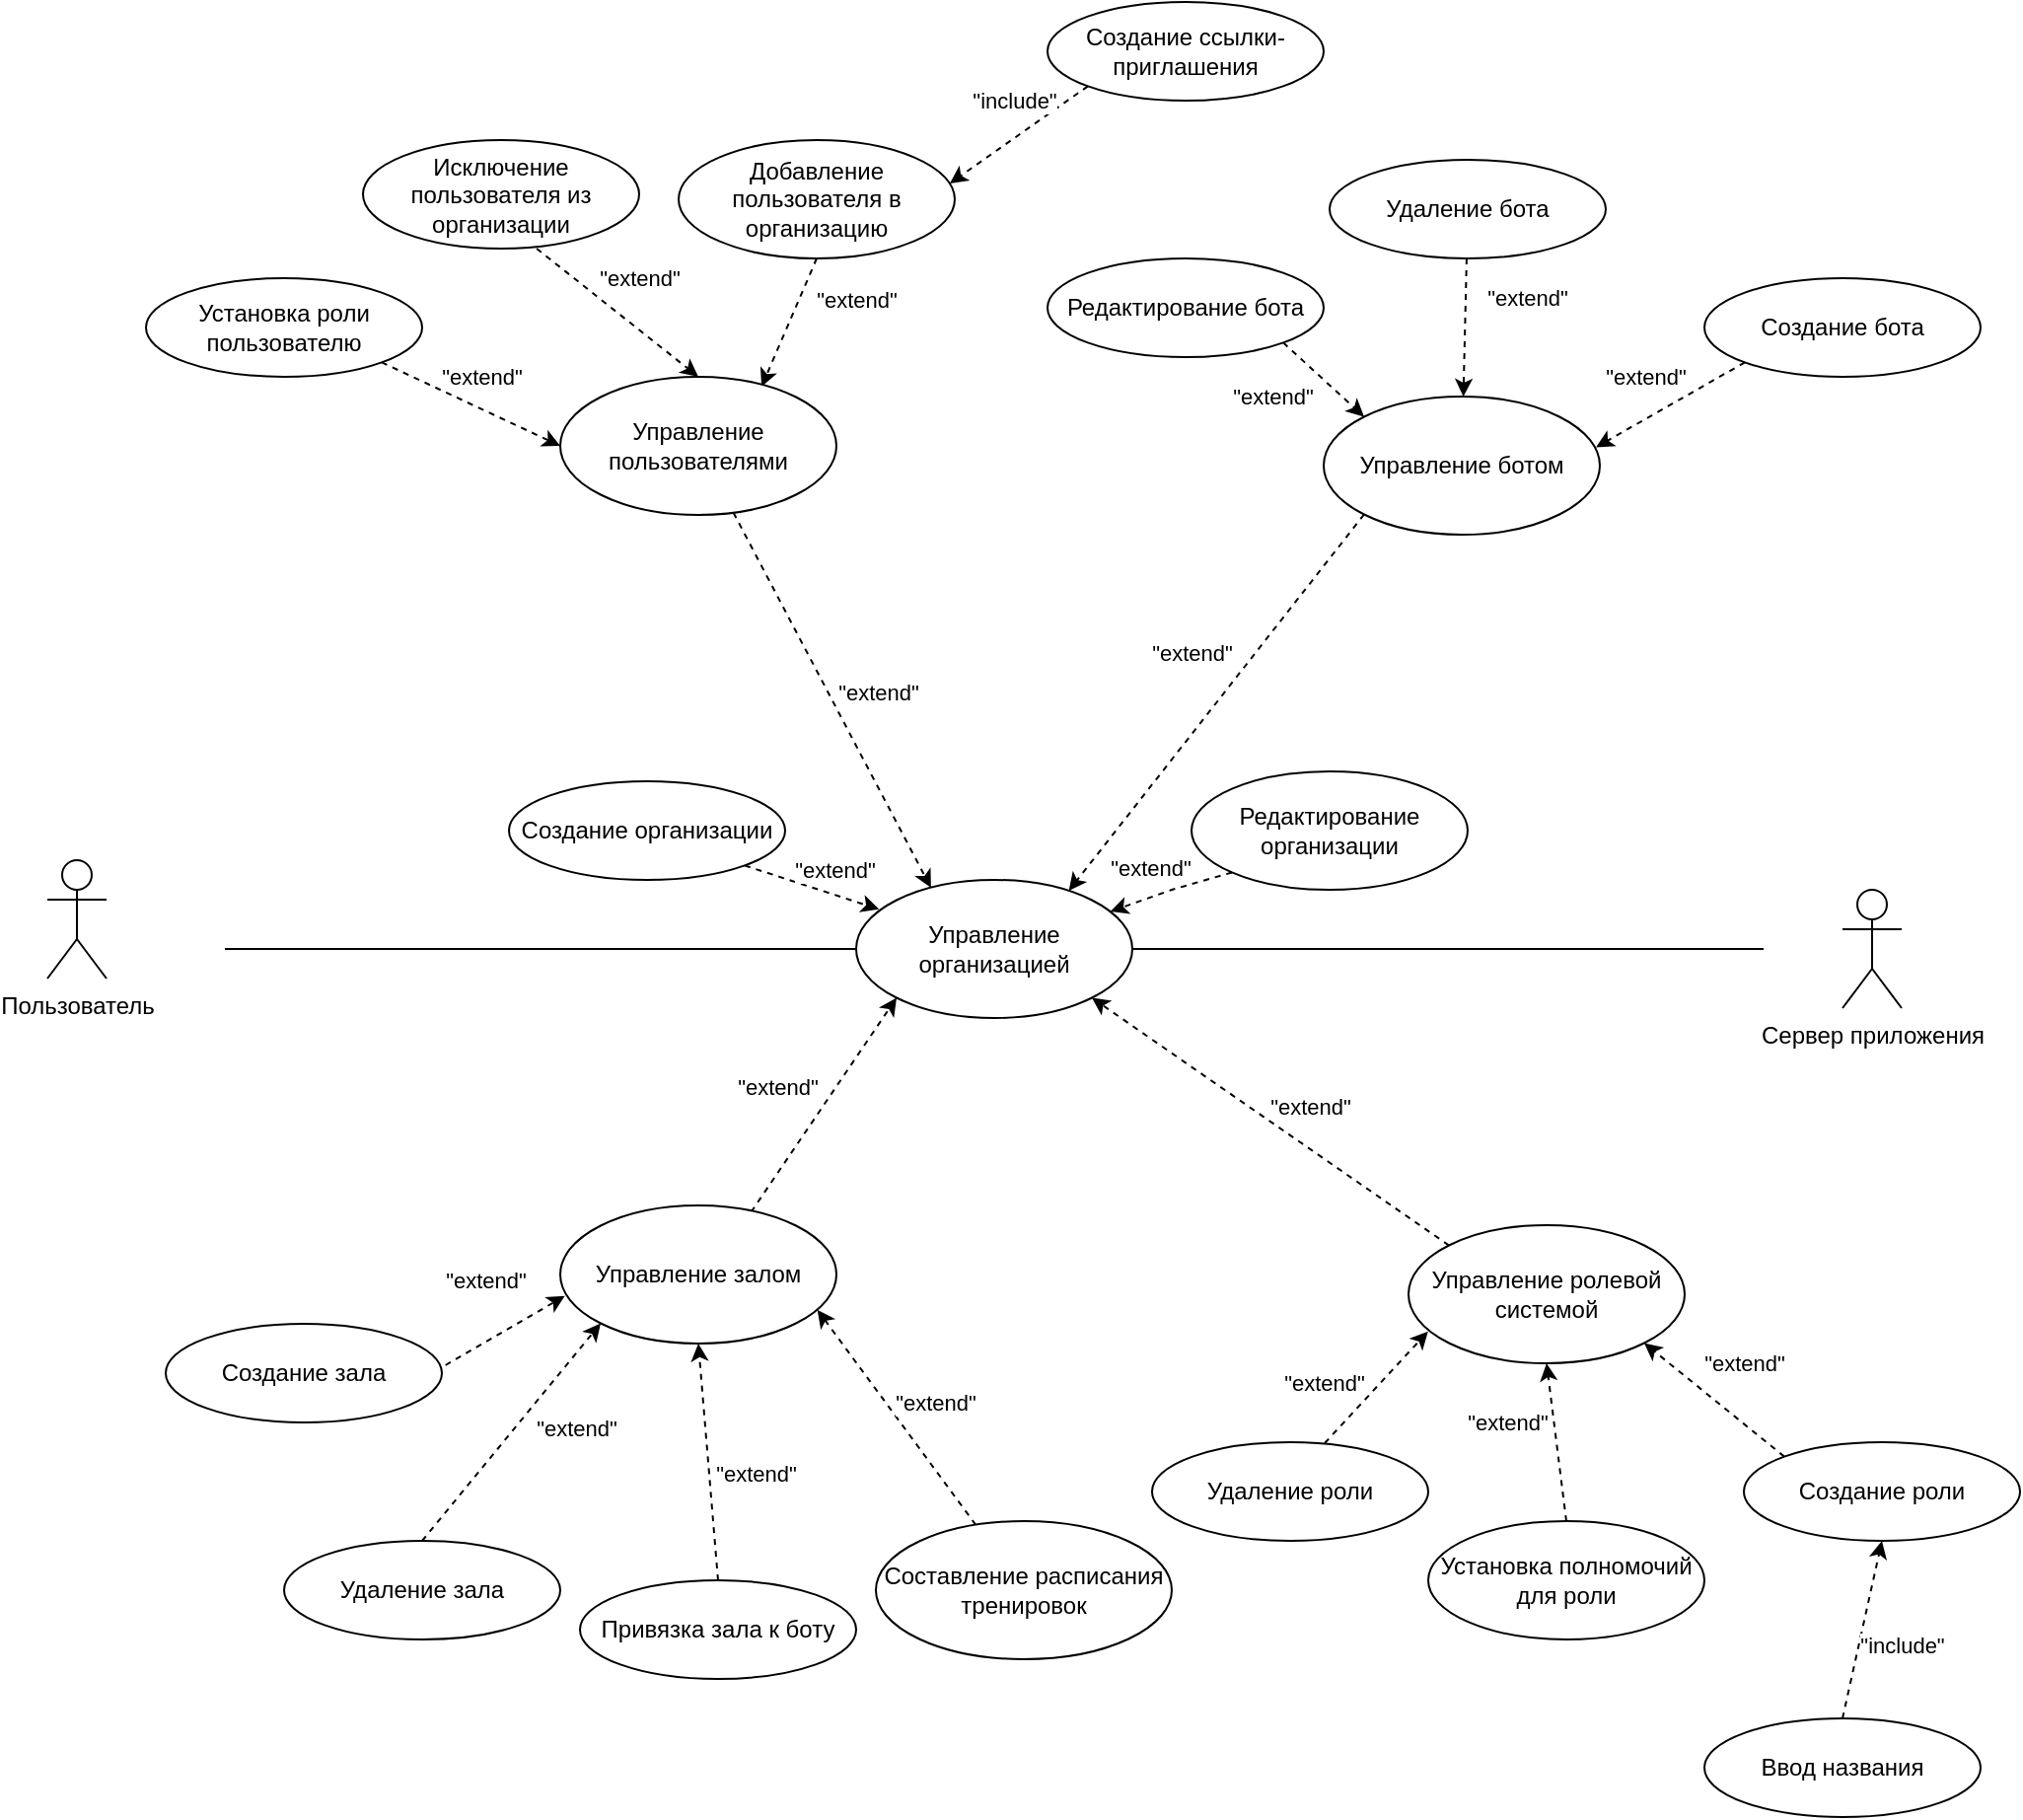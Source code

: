 <mxfile version="20.6.0" type="google"><diagram id="jk-ilyaKoHWuN-tH_R8N" name="Страница 1"><mxGraphModel grid="1" page="1" gridSize="10" guides="1" tooltips="1" connect="1" arrows="1" fold="1" pageScale="1" pageWidth="827" pageHeight="1169" math="0" shadow="0"><root><mxCell id="0"/><mxCell id="1" parent="0"/><mxCell id="cpN52FPlpozfTq_aoPq3-1" value="" style="edgeStyle=none;rounded=0;orthogonalLoop=1;jettySize=auto;html=1;endArrow=none;endFill=0;" edge="1" parent="1" source="cpN52FPlpozfTq_aoPq3-2"><mxGeometry relative="1" as="geometry"><mxPoint x="910" y="550" as="targetPoint"/></mxGeometry></mxCell><mxCell id="cpN52FPlpozfTq_aoPq3-2" value="Управление организацией" style="ellipse;whiteSpace=wrap;html=1;" vertex="1" parent="1"><mxGeometry x="450" y="515" width="140" height="70" as="geometry"/></mxCell><mxCell id="cpN52FPlpozfTq_aoPq3-3" value="Пользователь" style="shape=umlActor;verticalLabelPosition=bottom;verticalAlign=top;html=1;" vertex="1" parent="1"><mxGeometry x="40" y="505" width="30" height="60" as="geometry"/></mxCell><mxCell id="cpN52FPlpozfTq_aoPq3-4" value="Создание организации" style="ellipse;whiteSpace=wrap;html=1;" vertex="1" parent="1"><mxGeometry x="274" y="465" width="140" height="50" as="geometry"/></mxCell><mxCell id="cpN52FPlpozfTq_aoPq3-5" value="Редактирование организации" style="ellipse;whiteSpace=wrap;html=1;" vertex="1" parent="1"><mxGeometry x="620" y="460" width="140" height="60" as="geometry"/></mxCell><mxCell id="cpN52FPlpozfTq_aoPq3-6" value="&quot;extend&quot;" style="edgeStyle=none;rounded=0;orthogonalLoop=1;jettySize=auto;html=1;endArrow=classic;endFill=1;entryX=0.729;entryY=0.071;entryDx=0;entryDy=0;exitX=0.5;exitY=1;exitDx=0;exitDy=0;dashed=1;entryPerimeter=0;" edge="1" parent="1" source="cpN52FPlpozfTq_aoPq3-7" target="cpN52FPlpozfTq_aoPq3-11"><mxGeometry x="-0.704" y="26" relative="1" as="geometry"><mxPoint x="460" y="245" as="targetPoint"/><mxPoint y="1" as="offset"/></mxGeometry></mxCell><mxCell id="cpN52FPlpozfTq_aoPq3-7" value="Добавление пользователя в организацию" style="ellipse;whiteSpace=wrap;html=1;" vertex="1" parent="1"><mxGeometry x="360" y="140" width="140" height="60" as="geometry"/></mxCell><mxCell id="cpN52FPlpozfTq_aoPq3-8" value="&quot;extend&quot;" style="edgeStyle=none;rounded=0;orthogonalLoop=1;jettySize=auto;html=1;endArrow=classic;endFill=1;entryX=0.5;entryY=0;entryDx=0;entryDy=0;exitX=0.629;exitY=1;exitDx=0;exitDy=0;exitPerimeter=0;dashed=1;" edge="1" parent="1" source="cpN52FPlpozfTq_aoPq3-9" target="cpN52FPlpozfTq_aoPq3-11"><mxGeometry x="-0.044" y="21" relative="1" as="geometry"><mxPoint x="440" y="280" as="targetPoint"/><mxPoint as="offset"/></mxGeometry></mxCell><mxCell id="cpN52FPlpozfTq_aoPq3-9" value="Исключение пользователя из организации" style="ellipse;whiteSpace=wrap;html=1;" vertex="1" parent="1"><mxGeometry x="200" y="140" width="140" height="55" as="geometry"/></mxCell><mxCell id="cpN52FPlpozfTq_aoPq3-10" value="&quot;extend&quot;" style="edgeStyle=none;rounded=0;orthogonalLoop=1;jettySize=auto;html=1;entryX=0.271;entryY=0.057;entryDx=0;entryDy=0;entryPerimeter=0;endArrow=classic;endFill=1;dashed=1;" edge="1" parent="1" source="cpN52FPlpozfTq_aoPq3-11" target="cpN52FPlpozfTq_aoPq3-2"><mxGeometry x="0.064" y="21" relative="1" as="geometry"><mxPoint x="1" as="offset"/></mxGeometry></mxCell><mxCell id="cpN52FPlpozfTq_aoPq3-11" value="Управление пользователями" style="ellipse;whiteSpace=wrap;html=1;" vertex="1" parent="1"><mxGeometry x="300" y="260" width="140" height="70" as="geometry"/></mxCell><mxCell id="cpN52FPlpozfTq_aoPq3-12" value="&quot;extend&quot;" style="edgeStyle=none;rounded=0;orthogonalLoop=1;jettySize=auto;html=1;endArrow=classic;endFill=1;entryX=0;entryY=0.5;entryDx=0;entryDy=0;exitX=1;exitY=1;exitDx=0;exitDy=0;dashed=1;" edge="1" parent="1" source="cpN52FPlpozfTq_aoPq3-13" target="cpN52FPlpozfTq_aoPq3-11"><mxGeometry x="-0.022" y="15" relative="1" as="geometry"><mxPoint x="500" y="160" as="targetPoint"/><mxPoint as="offset"/></mxGeometry></mxCell><mxCell id="cpN52FPlpozfTq_aoPq3-13" value="Установка роли пользователю" style="ellipse;whiteSpace=wrap;html=1;" vertex="1" parent="1"><mxGeometry x="90" y="210" width="140" height="50" as="geometry"/></mxCell><mxCell id="cpN52FPlpozfTq_aoPq3-14" value="&quot;extend&quot;" style="edgeStyle=none;rounded=0;orthogonalLoop=1;jettySize=auto;html=1;exitX=0;exitY=0;exitDx=0;exitDy=0;entryX=1;entryY=1;entryDx=0;entryDy=0;dashed=1;endArrow=classic;endFill=1;" edge="1" parent="1" source="cpN52FPlpozfTq_aoPq3-15" target="cpN52FPlpozfTq_aoPq3-17"><mxGeometry x="0.001" y="-24" relative="1" as="geometry"><mxPoint as="offset"/></mxGeometry></mxCell><mxCell id="cpN52FPlpozfTq_aoPq3-15" value="Создание роли" style="ellipse;whiteSpace=wrap;html=1;" vertex="1" parent="1"><mxGeometry x="900" y="800" width="140" height="50" as="geometry"/></mxCell><mxCell id="cpN52FPlpozfTq_aoPq3-16" value="&quot;extend&quot;" style="edgeStyle=none;rounded=0;orthogonalLoop=1;jettySize=auto;html=1;exitX=0;exitY=0;exitDx=0;exitDy=0;entryX=1;entryY=1;entryDx=0;entryDy=0;dashed=1;endArrow=classic;endFill=1;" edge="1" parent="1" source="cpN52FPlpozfTq_aoPq3-17" target="cpN52FPlpozfTq_aoPq3-2"><mxGeometry x="-0.11" y="-18" relative="1" as="geometry"><mxPoint as="offset"/></mxGeometry></mxCell><mxCell id="cpN52FPlpozfTq_aoPq3-17" value="Управление ролевой системой" style="ellipse;whiteSpace=wrap;html=1;" vertex="1" parent="1"><mxGeometry x="730" y="690" width="140" height="70" as="geometry"/></mxCell><mxCell id="cpN52FPlpozfTq_aoPq3-18" value="&quot;extend&quot;" style="edgeStyle=none;rounded=0;orthogonalLoop=1;jettySize=auto;html=1;exitX=0.5;exitY=0;exitDx=0;exitDy=0;entryX=0.5;entryY=1;entryDx=0;entryDy=0;dashed=1;endArrow=classic;endFill=1;" edge="1" parent="1" source="cpN52FPlpozfTq_aoPq3-19" target="cpN52FPlpozfTq_aoPq3-17"><mxGeometry x="0.323" y="24" relative="1" as="geometry"><mxPoint as="offset"/></mxGeometry></mxCell><mxCell id="cpN52FPlpozfTq_aoPq3-19" value="Установка полномочий для роли" style="ellipse;whiteSpace=wrap;html=1;" vertex="1" parent="1"><mxGeometry x="740" y="840" width="140" height="60" as="geometry"/></mxCell><mxCell id="cpN52FPlpozfTq_aoPq3-20" value="&quot;extend&quot;" style="edgeStyle=none;rounded=0;orthogonalLoop=1;jettySize=auto;html=1;exitX=0.625;exitY=0.01;exitDx=0;exitDy=0;dashed=1;endArrow=classic;endFill=1;entryX=0.071;entryY=0.769;entryDx=0;entryDy=0;entryPerimeter=0;exitPerimeter=0;" edge="1" parent="1" source="cpN52FPlpozfTq_aoPq3-21" target="cpN52FPlpozfTq_aoPq3-17"><mxGeometry x="-0.42" y="21" relative="1" as="geometry"><mxPoint as="offset"/></mxGeometry></mxCell><mxCell id="cpN52FPlpozfTq_aoPq3-21" value="Удаление роли" style="ellipse;whiteSpace=wrap;html=1;" vertex="1" parent="1"><mxGeometry x="600" y="800" width="140" height="50" as="geometry"/></mxCell><mxCell id="cpN52FPlpozfTq_aoPq3-22" value="&quot;extend&quot;" style="edgeStyle=none;rounded=0;orthogonalLoop=1;jettySize=auto;html=1;exitX=0;exitY=1;exitDx=0;exitDy=0;dashed=1;endArrow=classic;endFill=1;entryX=0.986;entryY=0.367;entryDx=0;entryDy=0;entryPerimeter=0;" edge="1" parent="1" source="cpN52FPlpozfTq_aoPq3-23" target="cpN52FPlpozfTq_aoPq3-30"><mxGeometry x="0.094" y="-19" relative="1" as="geometry"><mxPoint as="offset"/></mxGeometry></mxCell><mxCell id="cpN52FPlpozfTq_aoPq3-23" value="Создание бота" style="ellipse;whiteSpace=wrap;html=1;" vertex="1" parent="1"><mxGeometry x="880" y="210" width="140" height="50" as="geometry"/></mxCell><mxCell id="cpN52FPlpozfTq_aoPq3-24" value="&quot;extend&quot;" style="edgeStyle=none;rounded=0;orthogonalLoop=1;jettySize=auto;html=1;exitX=1;exitY=1;exitDx=0;exitDy=0;entryX=0;entryY=0;entryDx=0;entryDy=0;dashed=1;endArrow=classic;endFill=1;" edge="1" parent="1" source="cpN52FPlpozfTq_aoPq3-25" target="cpN52FPlpozfTq_aoPq3-30"><mxGeometry x="-0.508" y="-25" relative="1" as="geometry"><mxPoint x="1" as="offset"/></mxGeometry></mxCell><mxCell id="cpN52FPlpozfTq_aoPq3-25" value="Редактирование бота" style="ellipse;whiteSpace=wrap;html=1;" vertex="1" parent="1"><mxGeometry x="547" y="200" width="140" height="50" as="geometry"/></mxCell><mxCell id="cpN52FPlpozfTq_aoPq3-26" value="&quot;extend&quot;" style="edgeStyle=none;rounded=0;orthogonalLoop=1;jettySize=auto;html=1;dashed=1;endArrow=classic;endFill=1;" edge="1" parent="1" source="cpN52FPlpozfTq_aoPq3-27" target="cpN52FPlpozfTq_aoPq3-30"><mxGeometry x="-0.452" y="31" relative="1" as="geometry"><mxPoint as="offset"/></mxGeometry></mxCell><mxCell id="cpN52FPlpozfTq_aoPq3-27" value="Удаление бота" style="ellipse;whiteSpace=wrap;html=1;" vertex="1" parent="1"><mxGeometry x="690" y="150" width="140" height="50" as="geometry"/></mxCell><mxCell id="cpN52FPlpozfTq_aoPq3-28" value="" style="rounded=0;orthogonalLoop=1;jettySize=auto;html=1;endArrow=none;endFill=0;entryX=0;entryY=0.5;entryDx=0;entryDy=0;" edge="1" parent="1" target="cpN52FPlpozfTq_aoPq3-2"><mxGeometry relative="1" as="geometry"><mxPoint x="130" y="550" as="sourcePoint"/><mxPoint x="430" y="550" as="targetPoint"/></mxGeometry></mxCell><mxCell id="cpN52FPlpozfTq_aoPq3-29" value="&quot;extend&quot;" style="edgeStyle=none;rounded=0;orthogonalLoop=1;jettySize=auto;html=1;exitX=0;exitY=1;exitDx=0;exitDy=0;entryX=0.77;entryY=0.078;entryDx=0;entryDy=0;entryPerimeter=0;dashed=1;endArrow=classic;endFill=1;" edge="1" parent="1" source="cpN52FPlpozfTq_aoPq3-30" target="cpN52FPlpozfTq_aoPq3-2"><mxGeometry x="-0.099" y="-25" relative="1" as="geometry"><mxPoint x="-1" as="offset"/></mxGeometry></mxCell><mxCell id="cpN52FPlpozfTq_aoPq3-30" value="Управление ботом" style="ellipse;whiteSpace=wrap;html=1;" vertex="1" parent="1"><mxGeometry x="687" y="270" width="140" height="70" as="geometry"/></mxCell><mxCell id="cpN52FPlpozfTq_aoPq3-31" value="&quot;include&quot;" style="edgeStyle=none;rounded=0;orthogonalLoop=1;jettySize=auto;html=1;endArrow=classic;endFill=1;dashed=1;exitX=0.5;exitY=0;exitDx=0;exitDy=0;entryX=0.5;entryY=1;entryDx=0;entryDy=0;" edge="1" parent="1" source="cpN52FPlpozfTq_aoPq3-32" target="cpN52FPlpozfTq_aoPq3-15"><mxGeometry x="-0.073" y="-21" relative="1" as="geometry"><mxPoint as="offset"/></mxGeometry></mxCell><mxCell id="cpN52FPlpozfTq_aoPq3-32" value="Ввод названия" style="ellipse;whiteSpace=wrap;html=1;" vertex="1" parent="1"><mxGeometry x="880" y="940" width="140" height="50" as="geometry"/></mxCell><mxCell id="cpN52FPlpozfTq_aoPq3-33" value="&quot;include&quot;" style="edgeStyle=none;rounded=0;orthogonalLoop=1;jettySize=auto;html=1;dashed=1;endArrow=classic;endFill=1;exitX=0;exitY=1;exitDx=0;exitDy=0;entryX=0.982;entryY=0.367;entryDx=0;entryDy=0;entryPerimeter=0;" edge="1" parent="1" source="cpN52FPlpozfTq_aoPq3-34" target="cpN52FPlpozfTq_aoPq3-7"><mxGeometry x="-0.186" y="-16" relative="1" as="geometry"><mxPoint as="offset"/></mxGeometry></mxCell><mxCell id="cpN52FPlpozfTq_aoPq3-34" value="Создание ссылки-приглашения" style="ellipse;whiteSpace=wrap;html=1;" vertex="1" parent="1"><mxGeometry x="547" y="70" width="140" height="50" as="geometry"/></mxCell><mxCell id="cpN52FPlpozfTq_aoPq3-35" value="&quot;extend&quot;" style="edgeStyle=none;rounded=0;orthogonalLoop=1;jettySize=auto;html=1;exitX=1.013;exitY=0.42;exitDx=0;exitDy=0;entryX=0.017;entryY=0.655;entryDx=0;entryDy=0;dashed=1;endArrow=classic;endFill=1;exitPerimeter=0;entryPerimeter=0;" edge="1" parent="1" source="cpN52FPlpozfTq_aoPq3-36" target="cpN52FPlpozfTq_aoPq3-44"><mxGeometry x="0.103" y="27" relative="1" as="geometry"><mxPoint as="offset"/></mxGeometry></mxCell><mxCell id="cpN52FPlpozfTq_aoPq3-36" value="Создание зала" style="ellipse;whiteSpace=wrap;html=1;" vertex="1" parent="1"><mxGeometry x="100" y="740" width="140" height="50" as="geometry"/></mxCell><mxCell id="cpN52FPlpozfTq_aoPq3-37" value="&quot;extend&quot;" style="edgeStyle=none;rounded=0;orthogonalLoop=1;jettySize=auto;html=1;exitX=0.5;exitY=0;exitDx=0;exitDy=0;entryX=0;entryY=1;entryDx=0;entryDy=0;dashed=1;endArrow=classic;endFill=1;" edge="1" parent="1" source="cpN52FPlpozfTq_aoPq3-38" target="cpN52FPlpozfTq_aoPq3-44"><mxGeometry x="0.311" y="-24" relative="1" as="geometry"><mxPoint as="offset"/></mxGeometry></mxCell><mxCell id="cpN52FPlpozfTq_aoPq3-38" value="Удаление зала" style="ellipse;whiteSpace=wrap;html=1;" vertex="1" parent="1"><mxGeometry x="160" y="850" width="140" height="50" as="geometry"/></mxCell><mxCell id="cpN52FPlpozfTq_aoPq3-39" value="&quot;extend&quot;" style="edgeStyle=none;rounded=0;orthogonalLoop=1;jettySize=auto;html=1;exitX=0.5;exitY=0;exitDx=0;exitDy=0;entryX=0.5;entryY=1;entryDx=0;entryDy=0;dashed=1;endArrow=classic;endFill=1;" edge="1" parent="1" source="cpN52FPlpozfTq_aoPq3-40" target="cpN52FPlpozfTq_aoPq3-44"><mxGeometry x="-0.138" y="-23" relative="1" as="geometry"><mxPoint as="offset"/></mxGeometry></mxCell><mxCell id="cpN52FPlpozfTq_aoPq3-40" value="Привязка зала к боту" style="ellipse;whiteSpace=wrap;html=1;" vertex="1" parent="1"><mxGeometry x="310" y="870" width="140" height="50" as="geometry"/></mxCell><mxCell id="cpN52FPlpozfTq_aoPq3-41" value="&quot;extend&quot;" style="edgeStyle=none;rounded=0;orthogonalLoop=1;jettySize=auto;html=1;entryX=0.931;entryY=0.756;entryDx=0;entryDy=0;entryPerimeter=0;dashed=1;endArrow=classic;endFill=1;" edge="1" parent="1" source="cpN52FPlpozfTq_aoPq3-42" target="cpN52FPlpozfTq_aoPq3-44"><mxGeometry x="-0.083" y="-20" relative="1" as="geometry"><mxPoint as="offset"/></mxGeometry></mxCell><mxCell id="cpN52FPlpozfTq_aoPq3-42" value="Составление расписания тренировок" style="ellipse;whiteSpace=wrap;html=1;" vertex="1" parent="1"><mxGeometry x="460" y="840" width="150" height="70" as="geometry"/></mxCell><mxCell id="cpN52FPlpozfTq_aoPq3-43" value="&quot;extend&quot;" style="edgeStyle=none;rounded=0;orthogonalLoop=1;jettySize=auto;html=1;exitX=0.691;exitY=0.048;exitDx=0;exitDy=0;entryX=0;entryY=1;entryDx=0;entryDy=0;dashed=1;endArrow=classic;endFill=1;exitPerimeter=0;" edge="1" parent="1" source="cpN52FPlpozfTq_aoPq3-44" target="cpN52FPlpozfTq_aoPq3-2"><mxGeometry x="-0.087" y="25" relative="1" as="geometry"><mxPoint as="offset"/></mxGeometry></mxCell><mxCell id="cpN52FPlpozfTq_aoPq3-44" value="Управление залом" style="ellipse;whiteSpace=wrap;html=1;" vertex="1" parent="1"><mxGeometry x="300" y="680" width="140" height="70" as="geometry"/></mxCell><mxCell id="cpN52FPlpozfTq_aoPq3-45" value="Сервер приложения" style="shape=umlActor;verticalLabelPosition=bottom;verticalAlign=top;html=1;" vertex="1" parent="1"><mxGeometry x="950" y="520" width="30" height="60" as="geometry"/></mxCell><mxCell id="cpN52FPlpozfTq_aoPq3-46" value="&quot;extend&quot;" style="edgeStyle=none;rounded=0;orthogonalLoop=1;jettySize=auto;html=1;dashed=1;endArrow=classic;endFill=1;exitX=0;exitY=1;exitDx=0;exitDy=0;entryX=0.921;entryY=0.229;entryDx=0;entryDy=0;entryPerimeter=0;" edge="1" parent="1" source="cpN52FPlpozfTq_aoPq3-5" target="cpN52FPlpozfTq_aoPq3-2"><mxGeometry x="0.181" y="-14" relative="1" as="geometry"><mxPoint as="offset"/><mxPoint x="650" y="515" as="sourcePoint"/><mxPoint x="587.48" y="522.02" as="targetPoint"/><Array as="points"><mxPoint x="610" y="520"/></Array></mxGeometry></mxCell><mxCell id="cpN52FPlpozfTq_aoPq3-47" value="&quot;extend&quot;" style="edgeStyle=none;rounded=0;orthogonalLoop=1;jettySize=auto;html=1;dashed=1;endArrow=classic;endFill=1;exitX=1;exitY=1;exitDx=0;exitDy=0;entryX=0.083;entryY=0.213;entryDx=0;entryDy=0;entryPerimeter=0;" edge="1" parent="1" source="cpN52FPlpozfTq_aoPq3-4" target="cpN52FPlpozfTq_aoPq3-2"><mxGeometry x="0.221" y="12" relative="1" as="geometry"><mxPoint as="offset"/><mxPoint x="541.563" y="460.003" as="sourcePoint"/><mxPoint x="480.0" y="479.82" as="targetPoint"/></mxGeometry></mxCell></root></mxGraphModel></diagram></mxfile>
